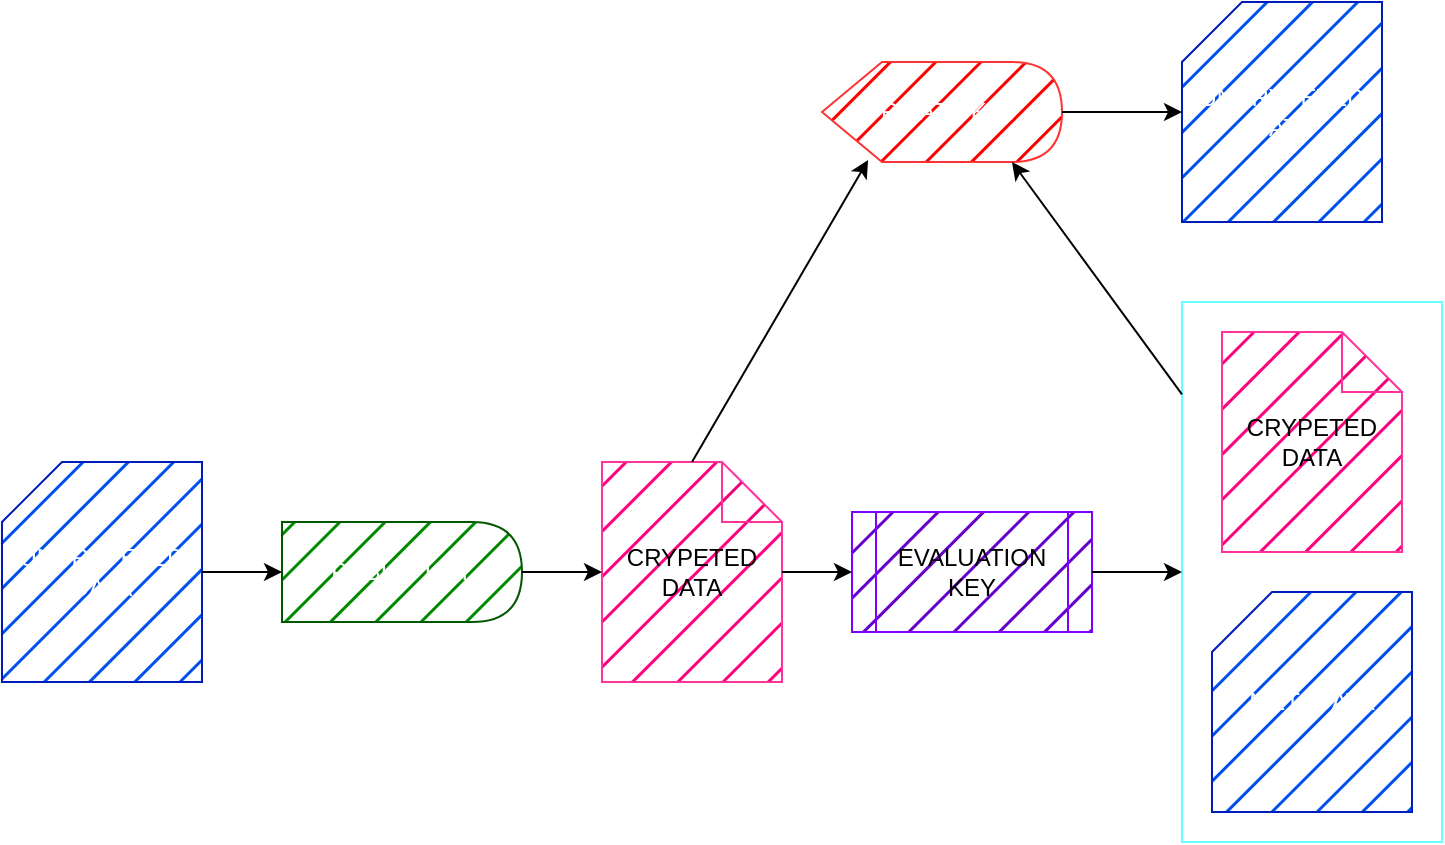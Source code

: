<mxfile>
    <diagram id="JR51kfBBkCoqazEDlZEo" name="Page-1">
        <mxGraphModel dx="1904" dy="764" grid="1" gridSize="10" guides="1" tooltips="1" connect="1" arrows="1" fold="1" page="1" pageScale="1" pageWidth="850" pageHeight="1100" math="0" shadow="0">
            <root>
                <mxCell id="0"/>
                <mxCell id="1" parent="0"/>
                <mxCell id="2" value="UNCRYPETED&lt;br&gt;DATA" style="shape=card;whiteSpace=wrap;html=1;fillStyle=hatch;strokeColor=#001DBC;fillColor=#0050ef;fontColor=#ffffff;" vertex="1" parent="1">
                    <mxGeometry x="-120" y="440" width="100" height="110" as="geometry"/>
                </mxCell>
                <mxCell id="3" value="PRIVATE KEY" style="shape=display;whiteSpace=wrap;html=1;fillStyle=hatch;strokeColor=#FF3333;fillColor=#FF0000;fontColor=#ffffff;" vertex="1" parent="1">
                    <mxGeometry x="290" y="240" width="120" height="50" as="geometry"/>
                </mxCell>
                <mxCell id="4" value="PUBLIC KEY" style="shape=delay;whiteSpace=wrap;html=1;fillStyle=hatch;strokeColor=#005700;fillColor=#008a00;fontColor=#ffffff;" vertex="1" parent="1">
                    <mxGeometry x="20" y="470" width="120" height="50" as="geometry"/>
                </mxCell>
                <mxCell id="7" value="EVALUATION KEY" style="shape=process;whiteSpace=wrap;html=1;backgroundOutline=1;fillStyle=hatch;strokeColor=#7F00FF;fillColor=#6600CC;gradientColor=none;" vertex="1" parent="1">
                    <mxGeometry x="305" y="465" width="120" height="60" as="geometry"/>
                </mxCell>
                <mxCell id="8" value="CRYPETED&lt;br&gt;DATA" style="shape=note;whiteSpace=wrap;html=1;backgroundOutline=1;darkOpacity=0.05;fillStyle=hatch;strokeColor=#FF3399;fillColor=#FF0080;gradientColor=none;" vertex="1" parent="1">
                    <mxGeometry x="180" y="440" width="90" height="110" as="geometry"/>
                </mxCell>
                <mxCell id="9" value="CRYPETED&lt;br&gt;DATA" style="shape=note;whiteSpace=wrap;html=1;backgroundOutline=1;darkOpacity=0.05;fillStyle=hatch;strokeColor=#FF3399;fillColor=#FF0080;gradientColor=none;" vertex="1" parent="1">
                    <mxGeometry x="490" y="375" width="90" height="110" as="geometry"/>
                </mxCell>
                <mxCell id="11" value="" style="rounded=0;whiteSpace=wrap;html=1;fillStyle=auto;strokeColor=#66FFFF;fillColor=none;gradientColor=none;" vertex="1" parent="1">
                    <mxGeometry x="470" y="360" width="130" height="270" as="geometry"/>
                </mxCell>
                <mxCell id="12" value="METADATA" style="shape=card;whiteSpace=wrap;html=1;fillStyle=hatch;strokeColor=#001DBC;fillColor=#0050ef;fontColor=#ffffff;" vertex="1" parent="1">
                    <mxGeometry x="485" y="505" width="100" height="110" as="geometry"/>
                </mxCell>
                <mxCell id="15" value="UNCRYPETED&lt;br&gt;DATA" style="shape=card;whiteSpace=wrap;html=1;fillStyle=hatch;strokeColor=#001DBC;fillColor=#0050ef;fontColor=#ffffff;" vertex="1" parent="1">
                    <mxGeometry x="470" y="210" width="100" height="110" as="geometry"/>
                </mxCell>
                <mxCell id="17" value="" style="endArrow=classic;html=1;" edge="1" parent="1" source="2" target="4">
                    <mxGeometry width="50" height="50" relative="1" as="geometry">
                        <mxPoint x="330" y="480" as="sourcePoint"/>
                        <mxPoint x="380" y="430" as="targetPoint"/>
                    </mxGeometry>
                </mxCell>
                <mxCell id="18" value="" style="endArrow=classic;html=1;exitX=1;exitY=0.5;exitDx=0;exitDy=0;" edge="1" parent="1" source="4" target="8">
                    <mxGeometry width="50" height="50" relative="1" as="geometry">
                        <mxPoint x="330" y="480" as="sourcePoint"/>
                        <mxPoint x="380" y="430" as="targetPoint"/>
                    </mxGeometry>
                </mxCell>
                <mxCell id="19" value="" style="endArrow=classic;html=1;entryX=0;entryY=0.5;entryDx=0;entryDy=0;" edge="1" parent="1" source="8" target="7">
                    <mxGeometry width="50" height="50" relative="1" as="geometry">
                        <mxPoint x="330" y="480" as="sourcePoint"/>
                        <mxPoint x="380" y="430" as="targetPoint"/>
                    </mxGeometry>
                </mxCell>
                <mxCell id="20" value="" style="endArrow=classic;html=1;exitX=1;exitY=0.5;exitDx=0;exitDy=0;entryX=0;entryY=0.5;entryDx=0;entryDy=0;" edge="1" parent="1" source="7" target="11">
                    <mxGeometry width="50" height="50" relative="1" as="geometry">
                        <mxPoint x="330" y="480" as="sourcePoint"/>
                        <mxPoint x="380" y="430" as="targetPoint"/>
                    </mxGeometry>
                </mxCell>
                <mxCell id="21" value="" style="endArrow=classic;html=1;exitX=0.5;exitY=0;exitDx=0;exitDy=0;exitPerimeter=0;entryX=0.192;entryY=0.98;entryDx=0;entryDy=0;entryPerimeter=0;" edge="1" parent="1" source="8" target="3">
                    <mxGeometry width="50" height="50" relative="1" as="geometry">
                        <mxPoint x="330" y="480" as="sourcePoint"/>
                        <mxPoint x="380" y="430" as="targetPoint"/>
                    </mxGeometry>
                </mxCell>
                <mxCell id="22" value="" style="endArrow=classic;html=1;exitX=1;exitY=0.5;exitDx=0;exitDy=0;exitPerimeter=0;" edge="1" parent="1" source="3" target="15">
                    <mxGeometry width="50" height="50" relative="1" as="geometry">
                        <mxPoint x="330" y="480" as="sourcePoint"/>
                        <mxPoint x="380" y="430" as="targetPoint"/>
                    </mxGeometry>
                </mxCell>
                <mxCell id="23" value="" style="endArrow=classic;html=1;entryX=0;entryY=0;entryDx=95;entryDy=50;entryPerimeter=0;" edge="1" parent="1" source="11" target="3">
                    <mxGeometry width="50" height="50" relative="1" as="geometry">
                        <mxPoint x="330" y="480" as="sourcePoint"/>
                        <mxPoint x="380" y="430" as="targetPoint"/>
                    </mxGeometry>
                </mxCell>
            </root>
        </mxGraphModel>
    </diagram>
</mxfile>